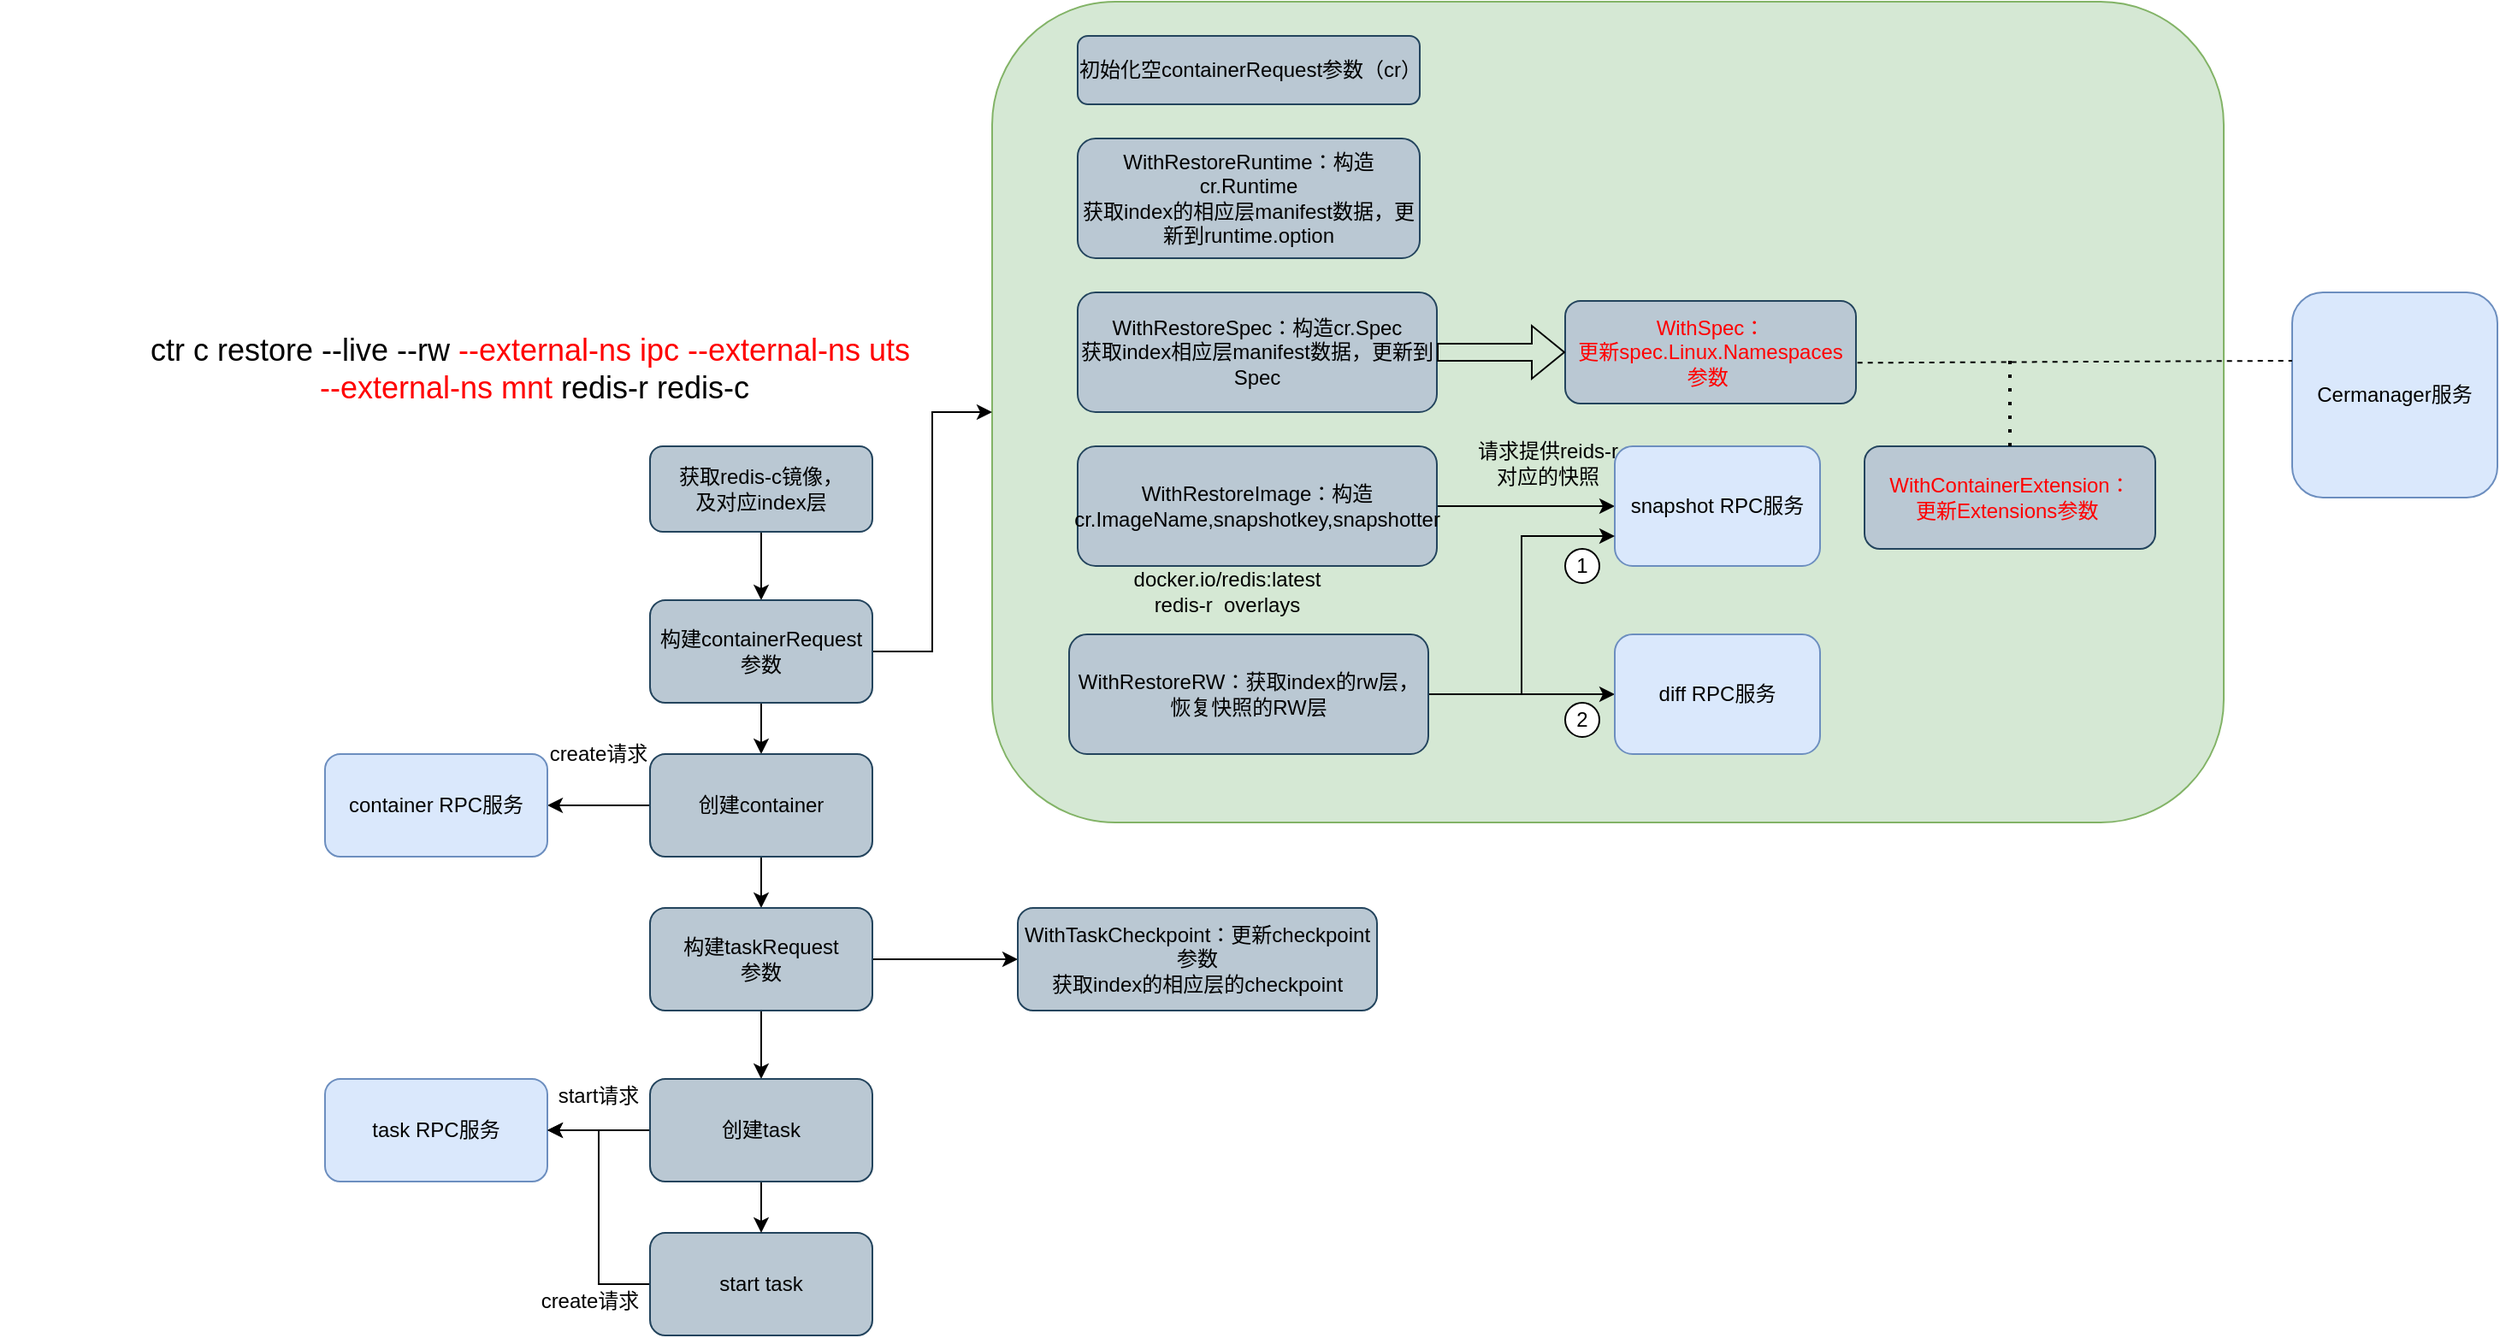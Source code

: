 <mxfile version="24.0.4" type="github">
  <diagram name="第 1 页" id="x_MS6_Ee2cz8O1x8YKat">
    <mxGraphModel dx="2253" dy="759" grid="1" gridSize="10" guides="1" tooltips="1" connect="1" arrows="1" fold="1" page="1" pageScale="1" pageWidth="827" pageHeight="1169" math="0" shadow="0">
      <root>
        <mxCell id="0" />
        <mxCell id="1" parent="0" />
        <mxCell id="vKevw-SKT2HIocogE-Wy-49" value="" style="rounded=1;whiteSpace=wrap;html=1;fillColor=#d5e8d4;strokeColor=#82b366;" vertex="1" parent="1">
          <mxGeometry x="-10" y="270" width="720" height="480" as="geometry" />
        </mxCell>
        <mxCell id="vKevw-SKT2HIocogE-Wy-1" value="&lt;font style=&quot;font-size: 18px;&quot;&gt;ctr c restore --live --rw &lt;font style=&quot;font-size: 18px;&quot; color=&quot;#ff0000&quot;&gt;--external-ns ipc --external-ns uts&amp;nbsp;&lt;/font&gt;&lt;/font&gt;&lt;div&gt;&lt;font style=&quot;font-size: 18px;&quot;&gt;&lt;font style=&quot;font-size: 18px;&quot; color=&quot;#ff0000&quot;&gt;--external-ns mnt&lt;/font&gt; redis-r redis-c&lt;/font&gt;&lt;/div&gt;" style="text;html=1;align=center;verticalAlign=middle;whiteSpace=wrap;rounded=0;" vertex="1" parent="1">
          <mxGeometry x="-590" y="460" width="625" height="50" as="geometry" />
        </mxCell>
        <mxCell id="vKevw-SKT2HIocogE-Wy-44" style="edgeStyle=orthogonalEdgeStyle;rounded=0;orthogonalLoop=1;jettySize=auto;html=1;entryX=0.5;entryY=0;entryDx=0;entryDy=0;" edge="1" parent="1" source="vKevw-SKT2HIocogE-Wy-2" target="vKevw-SKT2HIocogE-Wy-3">
          <mxGeometry relative="1" as="geometry" />
        </mxCell>
        <mxCell id="vKevw-SKT2HIocogE-Wy-2" value="获取redis-c镜像，&lt;div&gt;及对应index层&lt;/div&gt;" style="rounded=1;whiteSpace=wrap;html=1;fillColor=#bac8d3;strokeColor=#23445d;" vertex="1" parent="1">
          <mxGeometry x="-210" y="530" width="130" height="50" as="geometry" />
        </mxCell>
        <mxCell id="vKevw-SKT2HIocogE-Wy-45" style="edgeStyle=orthogonalEdgeStyle;rounded=0;orthogonalLoop=1;jettySize=auto;html=1;entryX=0.5;entryY=0;entryDx=0;entryDy=0;" edge="1" parent="1" source="vKevw-SKT2HIocogE-Wy-3" target="vKevw-SKT2HIocogE-Wy-31">
          <mxGeometry relative="1" as="geometry" />
        </mxCell>
        <mxCell id="vKevw-SKT2HIocogE-Wy-50" style="edgeStyle=orthogonalEdgeStyle;rounded=0;orthogonalLoop=1;jettySize=auto;html=1;" edge="1" parent="1" source="vKevw-SKT2HIocogE-Wy-3" target="vKevw-SKT2HIocogE-Wy-49">
          <mxGeometry relative="1" as="geometry" />
        </mxCell>
        <mxCell id="vKevw-SKT2HIocogE-Wy-3" value="构建containerRequest&lt;div&gt;参数&lt;/div&gt;" style="rounded=1;whiteSpace=wrap;html=1;fillColor=#bac8d3;strokeColor=#23445d;" vertex="1" parent="1">
          <mxGeometry x="-210" y="620" width="130" height="60" as="geometry" />
        </mxCell>
        <mxCell id="vKevw-SKT2HIocogE-Wy-4" value="初始化空containerRequest参数（cr）" style="rounded=1;whiteSpace=wrap;html=1;fillColor=#bac8d3;strokeColor=#23445d;" vertex="1" parent="1">
          <mxGeometry x="40" y="290" width="200" height="40" as="geometry" />
        </mxCell>
        <mxCell id="vKevw-SKT2HIocogE-Wy-5" value="&lt;div&gt;WithRestoreRuntime：构造cr.Runtime&lt;/div&gt;&lt;div&gt;&lt;span style=&quot;background-color: initial;&quot;&gt;获取index的相应层manifest数据，更新到runtime.option&lt;/span&gt;&lt;br&gt;&lt;/div&gt;" style="rounded=1;whiteSpace=wrap;html=1;fillColor=#bac8d3;strokeColor=#23445d;" vertex="1" parent="1">
          <mxGeometry x="40" y="350" width="200" height="70" as="geometry" />
        </mxCell>
        <mxCell id="vKevw-SKT2HIocogE-Wy-6" value="&lt;div&gt;WithRestoreSpec：构造cr.Spec&lt;/div&gt;&lt;div&gt;&lt;span style=&quot;background-color: initial;&quot;&gt;获取index相应层manifest数据，更新到Spec&lt;/span&gt;&lt;br&gt;&lt;/div&gt;" style="rounded=1;whiteSpace=wrap;html=1;fillColor=#bac8d3;strokeColor=#23445d;" vertex="1" parent="1">
          <mxGeometry x="40" y="440" width="210" height="70" as="geometry" />
        </mxCell>
        <mxCell id="vKevw-SKT2HIocogE-Wy-25" style="edgeStyle=orthogonalEdgeStyle;rounded=0;orthogonalLoop=1;jettySize=auto;html=1;entryX=0;entryY=0.5;entryDx=0;entryDy=0;" edge="1" parent="1" source="vKevw-SKT2HIocogE-Wy-7" target="vKevw-SKT2HIocogE-Wy-14">
          <mxGeometry relative="1" as="geometry" />
        </mxCell>
        <mxCell id="vKevw-SKT2HIocogE-Wy-7" value="&lt;div&gt;WithRestoreImage：构造cr.ImageName,snapshotkey,snapshotter&lt;/div&gt;" style="rounded=1;whiteSpace=wrap;html=1;fillColor=#bac8d3;strokeColor=#23445d;" vertex="1" parent="1">
          <mxGeometry x="40" y="530" width="210" height="70" as="geometry" />
        </mxCell>
        <mxCell id="vKevw-SKT2HIocogE-Wy-13" value="docker.io/redis:latest&lt;div&gt;redis-r&amp;nbsp;&amp;nbsp;&lt;span style=&quot;background-color: initial;&quot;&gt;overlays&lt;/span&gt;&lt;/div&gt;" style="text;html=1;align=center;verticalAlign=middle;whiteSpace=wrap;rounded=0;" vertex="1" parent="1">
          <mxGeometry x="40" y="585" width="175" height="60" as="geometry" />
        </mxCell>
        <mxCell id="vKevw-SKT2HIocogE-Wy-14" value="snapshot RPC服务" style="rounded=1;whiteSpace=wrap;html=1;fillColor=#dae8fc;strokeColor=#6c8ebf;" vertex="1" parent="1">
          <mxGeometry x="354" y="530" width="120" height="70" as="geometry" />
        </mxCell>
        <mxCell id="vKevw-SKT2HIocogE-Wy-16" value="请求提供reids-r&lt;div&gt;对应的快照&lt;/div&gt;" style="text;html=1;align=center;verticalAlign=middle;whiteSpace=wrap;rounded=0;" vertex="1" parent="1">
          <mxGeometry x="255" y="510" width="120" height="60" as="geometry" />
        </mxCell>
        <mxCell id="vKevw-SKT2HIocogE-Wy-20" style="edgeStyle=orthogonalEdgeStyle;rounded=0;orthogonalLoop=1;jettySize=auto;html=1;entryX=0;entryY=0.75;entryDx=0;entryDy=0;" edge="1" parent="1" source="vKevw-SKT2HIocogE-Wy-18" target="vKevw-SKT2HIocogE-Wy-14">
          <mxGeometry relative="1" as="geometry" />
        </mxCell>
        <mxCell id="vKevw-SKT2HIocogE-Wy-21" style="edgeStyle=orthogonalEdgeStyle;rounded=0;orthogonalLoop=1;jettySize=auto;html=1;entryX=0;entryY=0.5;entryDx=0;entryDy=0;" edge="1" parent="1" source="vKevw-SKT2HIocogE-Wy-18" target="vKevw-SKT2HIocogE-Wy-19">
          <mxGeometry relative="1" as="geometry" />
        </mxCell>
        <mxCell id="vKevw-SKT2HIocogE-Wy-18" value="&lt;div&gt;WithRestoreRW：获取index的rw层，恢复快照的RW层&lt;/div&gt;" style="rounded=1;whiteSpace=wrap;html=1;fillColor=#bac8d3;strokeColor=#23445d;" vertex="1" parent="1">
          <mxGeometry x="35" y="640" width="210" height="70" as="geometry" />
        </mxCell>
        <mxCell id="vKevw-SKT2HIocogE-Wy-19" value="diff RPC服务" style="rounded=1;whiteSpace=wrap;html=1;fillColor=#dae8fc;strokeColor=#6c8ebf;" vertex="1" parent="1">
          <mxGeometry x="354" y="640" width="120" height="70" as="geometry" />
        </mxCell>
        <mxCell id="vKevw-SKT2HIocogE-Wy-22" value="1" style="ellipse;whiteSpace=wrap;html=1;aspect=fixed;" vertex="1" parent="1">
          <mxGeometry x="325" y="590" width="20" height="20" as="geometry" />
        </mxCell>
        <mxCell id="vKevw-SKT2HIocogE-Wy-23" value="2" style="ellipse;whiteSpace=wrap;html=1;aspect=fixed;" vertex="1" parent="1">
          <mxGeometry x="325" y="680" width="20" height="20" as="geometry" />
        </mxCell>
        <mxCell id="vKevw-SKT2HIocogE-Wy-33" style="edgeStyle=orthogonalEdgeStyle;rounded=0;orthogonalLoop=1;jettySize=auto;html=1;entryX=1;entryY=0.5;entryDx=0;entryDy=0;" edge="1" parent="1" source="vKevw-SKT2HIocogE-Wy-31" target="vKevw-SKT2HIocogE-Wy-32">
          <mxGeometry relative="1" as="geometry" />
        </mxCell>
        <mxCell id="vKevw-SKT2HIocogE-Wy-46" style="edgeStyle=orthogonalEdgeStyle;rounded=0;orthogonalLoop=1;jettySize=auto;html=1;entryX=0.5;entryY=0;entryDx=0;entryDy=0;" edge="1" parent="1" source="vKevw-SKT2HIocogE-Wy-31" target="vKevw-SKT2HIocogE-Wy-34">
          <mxGeometry relative="1" as="geometry" />
        </mxCell>
        <mxCell id="vKevw-SKT2HIocogE-Wy-31" value="创建container" style="rounded=1;whiteSpace=wrap;html=1;fillColor=#bac8d3;strokeColor=#23445d;" vertex="1" parent="1">
          <mxGeometry x="-210" y="710" width="130" height="60" as="geometry" />
        </mxCell>
        <mxCell id="vKevw-SKT2HIocogE-Wy-32" value="container RPC服务" style="rounded=1;whiteSpace=wrap;html=1;fillColor=#dae8fc;strokeColor=#6c8ebf;" vertex="1" parent="1">
          <mxGeometry x="-400" y="710" width="130" height="60" as="geometry" />
        </mxCell>
        <mxCell id="vKevw-SKT2HIocogE-Wy-52" style="edgeStyle=orthogonalEdgeStyle;rounded=0;orthogonalLoop=1;jettySize=auto;html=1;entryX=0.5;entryY=0;entryDx=0;entryDy=0;" edge="1" parent="1" source="vKevw-SKT2HIocogE-Wy-34" target="vKevw-SKT2HIocogE-Wy-51">
          <mxGeometry relative="1" as="geometry" />
        </mxCell>
        <mxCell id="vKevw-SKT2HIocogE-Wy-57" style="edgeStyle=orthogonalEdgeStyle;rounded=0;orthogonalLoop=1;jettySize=auto;html=1;entryX=0;entryY=0.5;entryDx=0;entryDy=0;" edge="1" parent="1" source="vKevw-SKT2HIocogE-Wy-34" target="vKevw-SKT2HIocogE-Wy-35">
          <mxGeometry relative="1" as="geometry" />
        </mxCell>
        <mxCell id="vKevw-SKT2HIocogE-Wy-34" value="构建taskRequest&lt;div&gt;参数&lt;/div&gt;" style="rounded=1;whiteSpace=wrap;html=1;fillColor=#bac8d3;strokeColor=#23445d;" vertex="1" parent="1">
          <mxGeometry x="-210" y="800" width="130" height="60" as="geometry" />
        </mxCell>
        <mxCell id="vKevw-SKT2HIocogE-Wy-35" value="&lt;div&gt;WithTaskCheckpoint：更新checkpoint参数&lt;/div&gt;&lt;div&gt;获取index的相应层的&lt;span style=&quot;background-color: initial;&quot;&gt;checkpoint&lt;/span&gt;&lt;/div&gt;" style="rounded=1;whiteSpace=wrap;html=1;fillColor=#bac8d3;strokeColor=#23445d;" vertex="1" parent="1">
          <mxGeometry x="5" y="800" width="210" height="60" as="geometry" />
        </mxCell>
        <mxCell id="vKevw-SKT2HIocogE-Wy-36" value="task RPC服务" style="rounded=1;whiteSpace=wrap;html=1;fillColor=#dae8fc;strokeColor=#6c8ebf;" vertex="1" parent="1">
          <mxGeometry x="-400" y="900" width="130" height="60" as="geometry" />
        </mxCell>
        <mxCell id="vKevw-SKT2HIocogE-Wy-37" value="create请求" style="text;html=1;align=center;verticalAlign=middle;whiteSpace=wrap;rounded=0;" vertex="1" parent="1">
          <mxGeometry x="-300" y="680" width="120" height="60" as="geometry" />
        </mxCell>
        <mxCell id="vKevw-SKT2HIocogE-Wy-38" value="create请求" style="text;html=1;align=center;verticalAlign=middle;whiteSpace=wrap;rounded=0;" vertex="1" parent="1">
          <mxGeometry x="-290" y="1010" width="90" height="40" as="geometry" />
        </mxCell>
        <mxCell id="vKevw-SKT2HIocogE-Wy-41" style="edgeStyle=orthogonalEdgeStyle;rounded=0;orthogonalLoop=1;jettySize=auto;html=1;entryX=1;entryY=0.5;entryDx=0;entryDy=0;" edge="1" parent="1" source="vKevw-SKT2HIocogE-Wy-40" target="vKevw-SKT2HIocogE-Wy-36">
          <mxGeometry relative="1" as="geometry" />
        </mxCell>
        <mxCell id="vKevw-SKT2HIocogE-Wy-40" value="start task" style="rounded=1;whiteSpace=wrap;html=1;fillColor=#bac8d3;strokeColor=#23445d;" vertex="1" parent="1">
          <mxGeometry x="-210" y="990" width="130" height="60" as="geometry" />
        </mxCell>
        <mxCell id="vKevw-SKT2HIocogE-Wy-42" value="start请求" style="text;html=1;align=center;verticalAlign=middle;whiteSpace=wrap;rounded=0;" vertex="1" parent="1">
          <mxGeometry x="-285" y="890" width="90" height="40" as="geometry" />
        </mxCell>
        <mxCell id="vKevw-SKT2HIocogE-Wy-53" style="edgeStyle=orthogonalEdgeStyle;rounded=0;orthogonalLoop=1;jettySize=auto;html=1;entryX=0.5;entryY=0;entryDx=0;entryDy=0;" edge="1" parent="1" source="vKevw-SKT2HIocogE-Wy-51" target="vKevw-SKT2HIocogE-Wy-40">
          <mxGeometry relative="1" as="geometry" />
        </mxCell>
        <mxCell id="vKevw-SKT2HIocogE-Wy-55" style="edgeStyle=orthogonalEdgeStyle;rounded=0;orthogonalLoop=1;jettySize=auto;html=1;entryX=1;entryY=0.5;entryDx=0;entryDy=0;" edge="1" parent="1" source="vKevw-SKT2HIocogE-Wy-51" target="vKevw-SKT2HIocogE-Wy-36">
          <mxGeometry relative="1" as="geometry" />
        </mxCell>
        <mxCell id="vKevw-SKT2HIocogE-Wy-51" value="创建task" style="rounded=1;whiteSpace=wrap;html=1;fillColor=#bac8d3;strokeColor=#23445d;" vertex="1" parent="1">
          <mxGeometry x="-210" y="900" width="130" height="60" as="geometry" />
        </mxCell>
        <mxCell id="vKevw-SKT2HIocogE-Wy-58" value="&lt;font color=&quot;#ff0000&quot;&gt;WithSpec：&lt;/font&gt;&lt;div&gt;&lt;font color=&quot;#ff0000&quot;&gt;更新&lt;span style=&quot;background-color: initial;&quot;&gt;spec.Linux.Namespaces&lt;/span&gt;&lt;/font&gt;&lt;div&gt;&lt;span style=&quot;background-color: initial;&quot;&gt;&lt;font color=&quot;#ff0000&quot;&gt;参数&amp;nbsp;&lt;/font&gt;&lt;/span&gt;&lt;/div&gt;&lt;/div&gt;" style="rounded=1;whiteSpace=wrap;html=1;fillColor=#bac8d3;strokeColor=#23445d;" vertex="1" parent="1">
          <mxGeometry x="325" y="445" width="170" height="60" as="geometry" />
        </mxCell>
        <mxCell id="vKevw-SKT2HIocogE-Wy-59" value="&lt;div&gt;&lt;font color=&quot;#ff0000&quot;&gt;WithContainerExtension&lt;span style=&quot;background-color: initial;&quot;&gt;：&lt;/span&gt;&lt;/font&gt;&lt;/div&gt;&lt;div&gt;&lt;font color=&quot;#ff0000&quot;&gt;更新&lt;span style=&quot;background-color: initial;&quot;&gt;Extensions&lt;/span&gt;&lt;span style=&quot;background-color: initial;&quot;&gt;参数&amp;nbsp;&lt;/span&gt;&lt;/font&gt;&lt;/div&gt;" style="rounded=1;whiteSpace=wrap;html=1;fillColor=#bac8d3;strokeColor=#23445d;" vertex="1" parent="1">
          <mxGeometry x="500" y="530" width="170" height="60" as="geometry" />
        </mxCell>
        <mxCell id="vKevw-SKT2HIocogE-Wy-61" value="" style="shape=flexArrow;endArrow=classic;html=1;rounded=0;exitX=1;exitY=0.5;exitDx=0;exitDy=0;entryX=0;entryY=0.5;entryDx=0;entryDy=0;" edge="1" parent="1" source="vKevw-SKT2HIocogE-Wy-6" target="vKevw-SKT2HIocogE-Wy-58">
          <mxGeometry width="50" height="50" relative="1" as="geometry">
            <mxPoint x="280" y="460" as="sourcePoint" />
            <mxPoint x="330" y="410" as="targetPoint" />
          </mxGeometry>
        </mxCell>
        <mxCell id="vKevw-SKT2HIocogE-Wy-63" value="Cermanager服务" style="rounded=1;whiteSpace=wrap;html=1;fillColor=#dae8fc;strokeColor=#6c8ebf;" vertex="1" parent="1">
          <mxGeometry x="750" y="440" width="120" height="120" as="geometry" />
        </mxCell>
        <mxCell id="vKevw-SKT2HIocogE-Wy-64" value="" style="endArrow=none;dashed=1;html=1;rounded=0;exitX=1.005;exitY=0.603;exitDx=0;exitDy=0;exitPerimeter=0;entryX=0;entryY=0.333;entryDx=0;entryDy=0;entryPerimeter=0;" edge="1" parent="1" source="vKevw-SKT2HIocogE-Wy-58" target="vKevw-SKT2HIocogE-Wy-63">
          <mxGeometry width="50" height="50" relative="1" as="geometry">
            <mxPoint x="530" y="490" as="sourcePoint" />
            <mxPoint x="580" y="440" as="targetPoint" />
          </mxGeometry>
        </mxCell>
        <mxCell id="vKevw-SKT2HIocogE-Wy-66" value="" style="endArrow=none;dashed=1;html=1;dashPattern=1 3;strokeWidth=2;rounded=0;exitX=0.5;exitY=0;exitDx=0;exitDy=0;" edge="1" parent="1" source="vKevw-SKT2HIocogE-Wy-59">
          <mxGeometry width="50" height="50" relative="1" as="geometry">
            <mxPoint x="570" y="450" as="sourcePoint" />
            <mxPoint x="585" y="480" as="targetPoint" />
          </mxGeometry>
        </mxCell>
      </root>
    </mxGraphModel>
  </diagram>
</mxfile>
